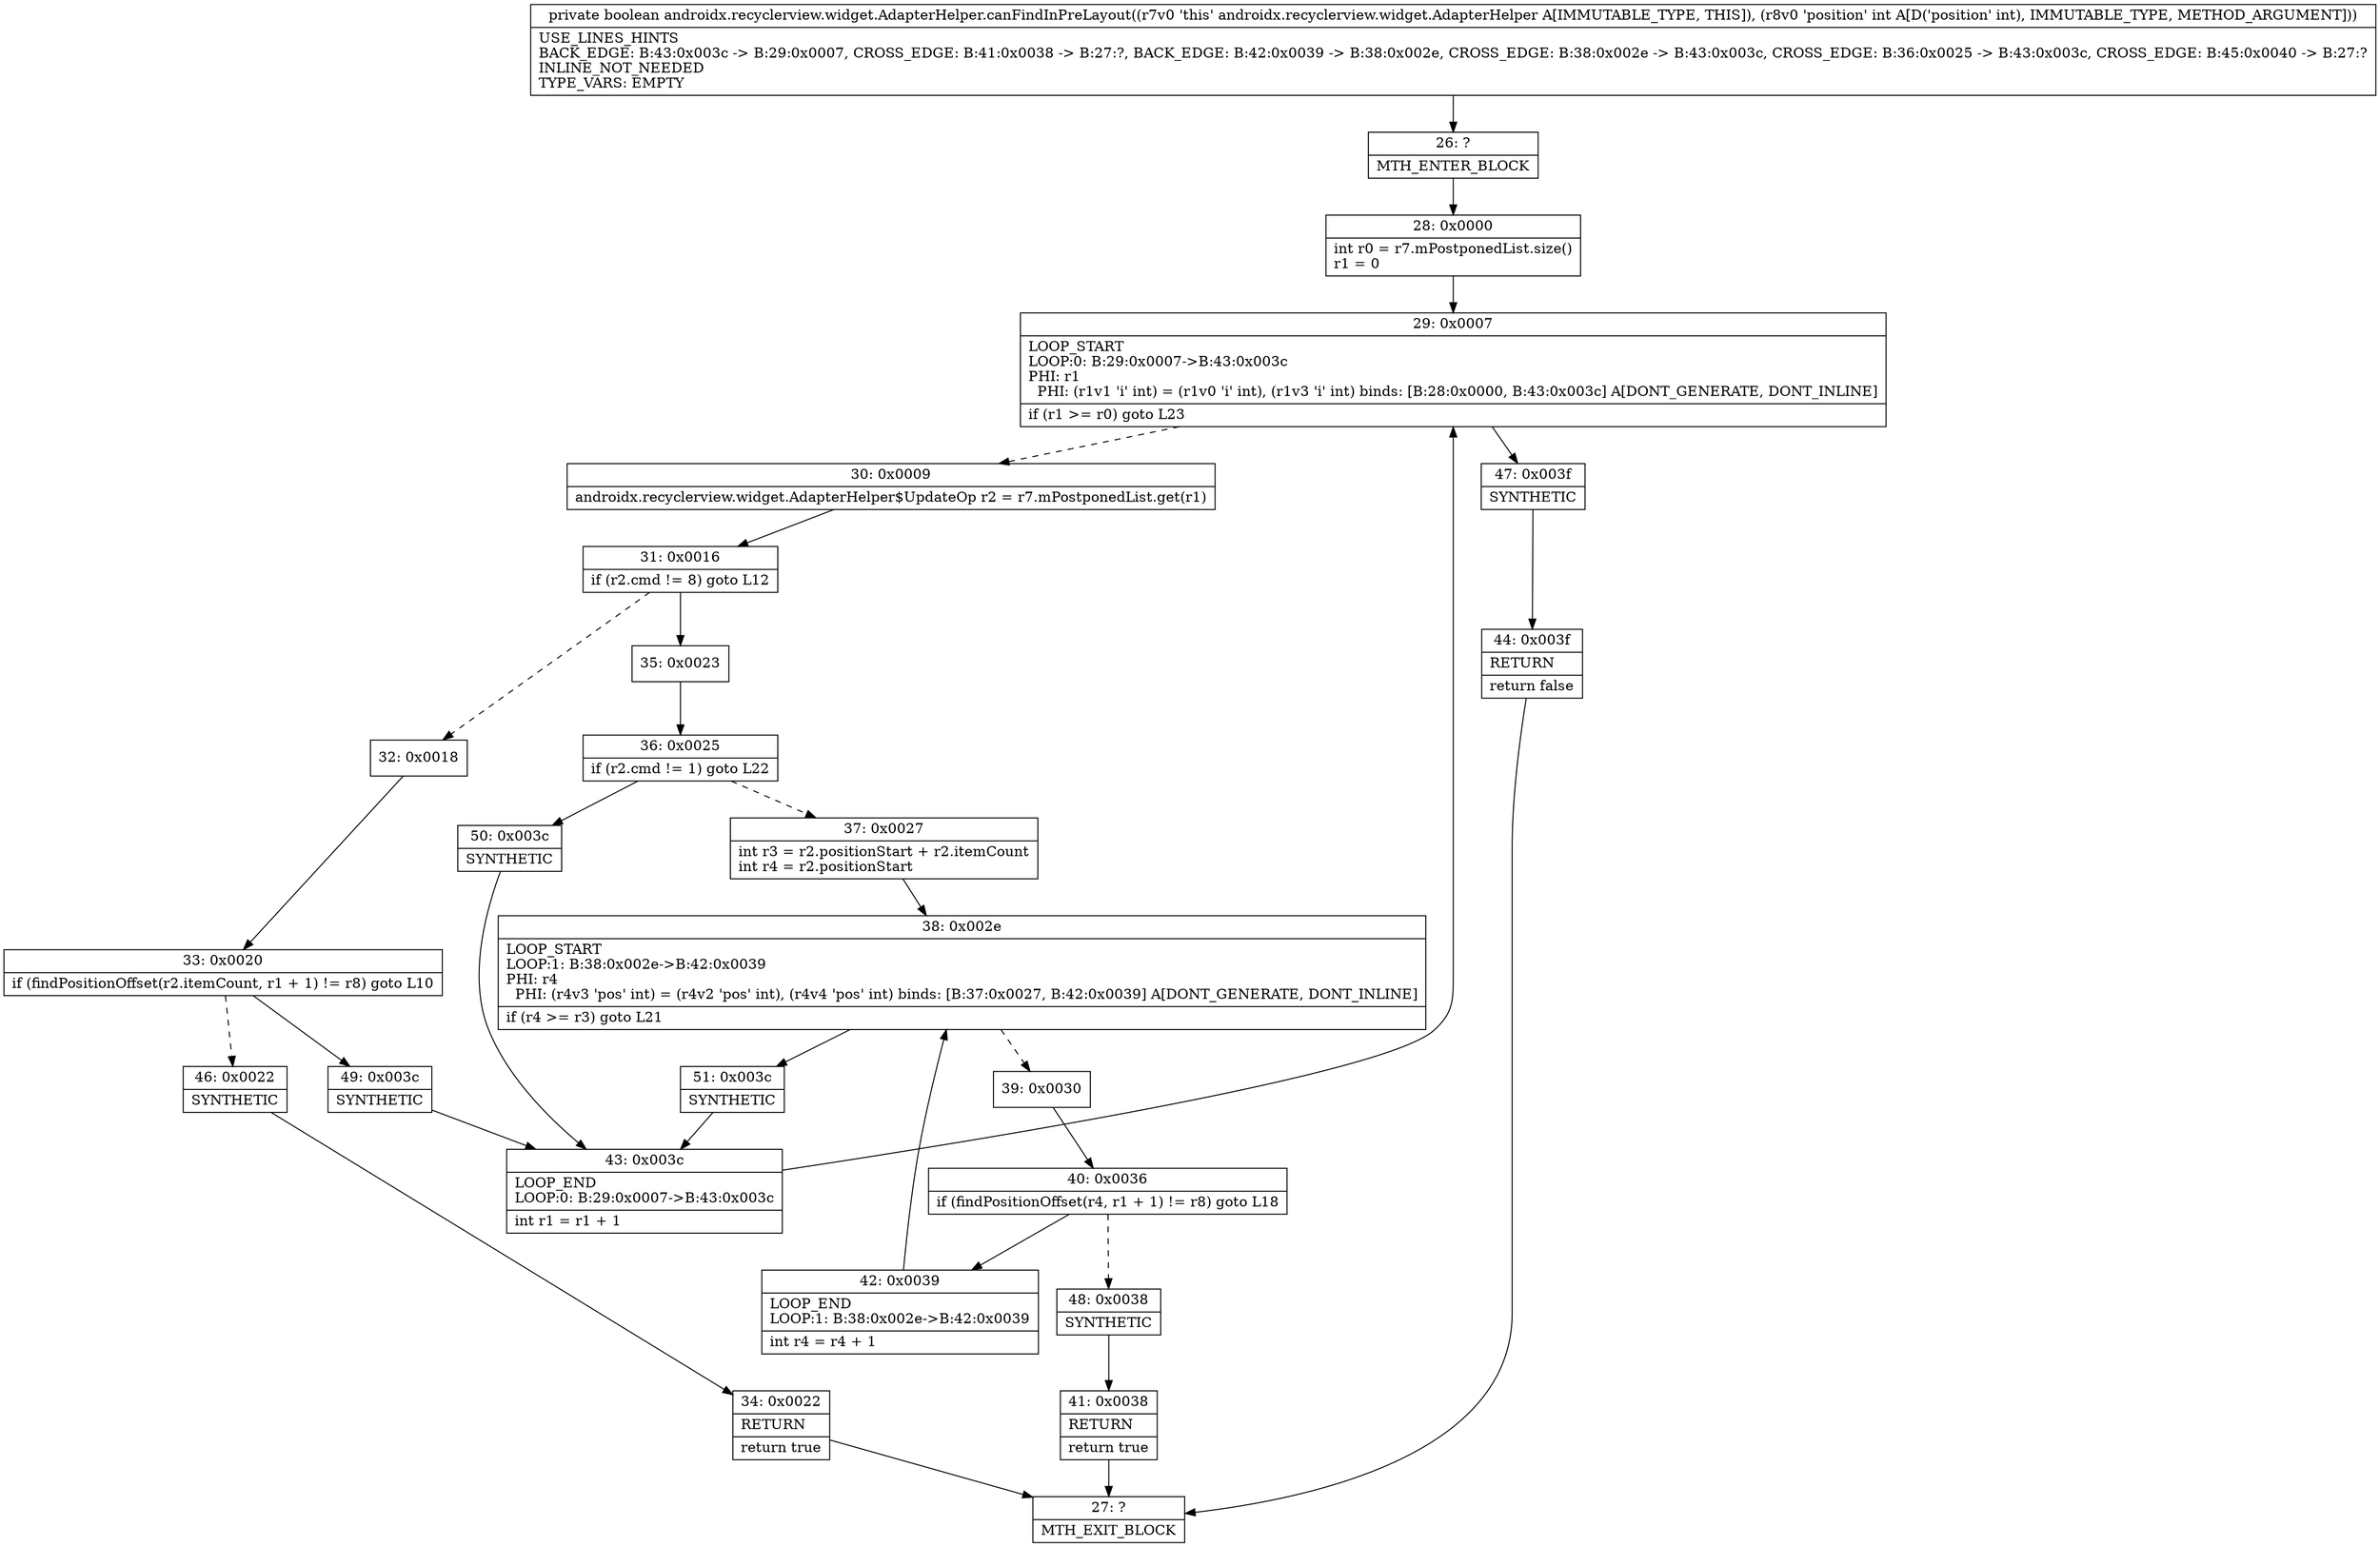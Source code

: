 digraph "CFG forandroidx.recyclerview.widget.AdapterHelper.canFindInPreLayout(I)Z" {
Node_26 [shape=record,label="{26\:\ ?|MTH_ENTER_BLOCK\l}"];
Node_28 [shape=record,label="{28\:\ 0x0000|int r0 = r7.mPostponedList.size()\lr1 = 0\l}"];
Node_29 [shape=record,label="{29\:\ 0x0007|LOOP_START\lLOOP:0: B:29:0x0007\-\>B:43:0x003c\lPHI: r1 \l  PHI: (r1v1 'i' int) = (r1v0 'i' int), (r1v3 'i' int) binds: [B:28:0x0000, B:43:0x003c] A[DONT_GENERATE, DONT_INLINE]\l|if (r1 \>= r0) goto L23\l}"];
Node_30 [shape=record,label="{30\:\ 0x0009|androidx.recyclerview.widget.AdapterHelper$UpdateOp r2 = r7.mPostponedList.get(r1)\l}"];
Node_31 [shape=record,label="{31\:\ 0x0016|if (r2.cmd != 8) goto L12\l}"];
Node_32 [shape=record,label="{32\:\ 0x0018}"];
Node_33 [shape=record,label="{33\:\ 0x0020|if (findPositionOffset(r2.itemCount, r1 + 1) != r8) goto L10\l}"];
Node_46 [shape=record,label="{46\:\ 0x0022|SYNTHETIC\l}"];
Node_34 [shape=record,label="{34\:\ 0x0022|RETURN\l|return true\l}"];
Node_27 [shape=record,label="{27\:\ ?|MTH_EXIT_BLOCK\l}"];
Node_49 [shape=record,label="{49\:\ 0x003c|SYNTHETIC\l}"];
Node_43 [shape=record,label="{43\:\ 0x003c|LOOP_END\lLOOP:0: B:29:0x0007\-\>B:43:0x003c\l|int r1 = r1 + 1\l}"];
Node_35 [shape=record,label="{35\:\ 0x0023}"];
Node_36 [shape=record,label="{36\:\ 0x0025|if (r2.cmd != 1) goto L22\l}"];
Node_37 [shape=record,label="{37\:\ 0x0027|int r3 = r2.positionStart + r2.itemCount\lint r4 = r2.positionStart\l}"];
Node_38 [shape=record,label="{38\:\ 0x002e|LOOP_START\lLOOP:1: B:38:0x002e\-\>B:42:0x0039\lPHI: r4 \l  PHI: (r4v3 'pos' int) = (r4v2 'pos' int), (r4v4 'pos' int) binds: [B:37:0x0027, B:42:0x0039] A[DONT_GENERATE, DONT_INLINE]\l|if (r4 \>= r3) goto L21\l}"];
Node_39 [shape=record,label="{39\:\ 0x0030}"];
Node_40 [shape=record,label="{40\:\ 0x0036|if (findPositionOffset(r4, r1 + 1) != r8) goto L18\l}"];
Node_42 [shape=record,label="{42\:\ 0x0039|LOOP_END\lLOOP:1: B:38:0x002e\-\>B:42:0x0039\l|int r4 = r4 + 1\l}"];
Node_48 [shape=record,label="{48\:\ 0x0038|SYNTHETIC\l}"];
Node_41 [shape=record,label="{41\:\ 0x0038|RETURN\l|return true\l}"];
Node_51 [shape=record,label="{51\:\ 0x003c|SYNTHETIC\l}"];
Node_50 [shape=record,label="{50\:\ 0x003c|SYNTHETIC\l}"];
Node_47 [shape=record,label="{47\:\ 0x003f|SYNTHETIC\l}"];
Node_44 [shape=record,label="{44\:\ 0x003f|RETURN\l|return false\l}"];
MethodNode[shape=record,label="{private boolean androidx.recyclerview.widget.AdapterHelper.canFindInPreLayout((r7v0 'this' androidx.recyclerview.widget.AdapterHelper A[IMMUTABLE_TYPE, THIS]), (r8v0 'position' int A[D('position' int), IMMUTABLE_TYPE, METHOD_ARGUMENT]))  | USE_LINES_HINTS\lBACK_EDGE: B:43:0x003c \-\> B:29:0x0007, CROSS_EDGE: B:41:0x0038 \-\> B:27:?, BACK_EDGE: B:42:0x0039 \-\> B:38:0x002e, CROSS_EDGE: B:38:0x002e \-\> B:43:0x003c, CROSS_EDGE: B:36:0x0025 \-\> B:43:0x003c, CROSS_EDGE: B:45:0x0040 \-\> B:27:?\lINLINE_NOT_NEEDED\lTYPE_VARS: EMPTY\l}"];
MethodNode -> Node_26;Node_26 -> Node_28;
Node_28 -> Node_29;
Node_29 -> Node_30[style=dashed];
Node_29 -> Node_47;
Node_30 -> Node_31;
Node_31 -> Node_32[style=dashed];
Node_31 -> Node_35;
Node_32 -> Node_33;
Node_33 -> Node_46[style=dashed];
Node_33 -> Node_49;
Node_46 -> Node_34;
Node_34 -> Node_27;
Node_49 -> Node_43;
Node_43 -> Node_29;
Node_35 -> Node_36;
Node_36 -> Node_37[style=dashed];
Node_36 -> Node_50;
Node_37 -> Node_38;
Node_38 -> Node_39[style=dashed];
Node_38 -> Node_51;
Node_39 -> Node_40;
Node_40 -> Node_42;
Node_40 -> Node_48[style=dashed];
Node_42 -> Node_38;
Node_48 -> Node_41;
Node_41 -> Node_27;
Node_51 -> Node_43;
Node_50 -> Node_43;
Node_47 -> Node_44;
Node_44 -> Node_27;
}

